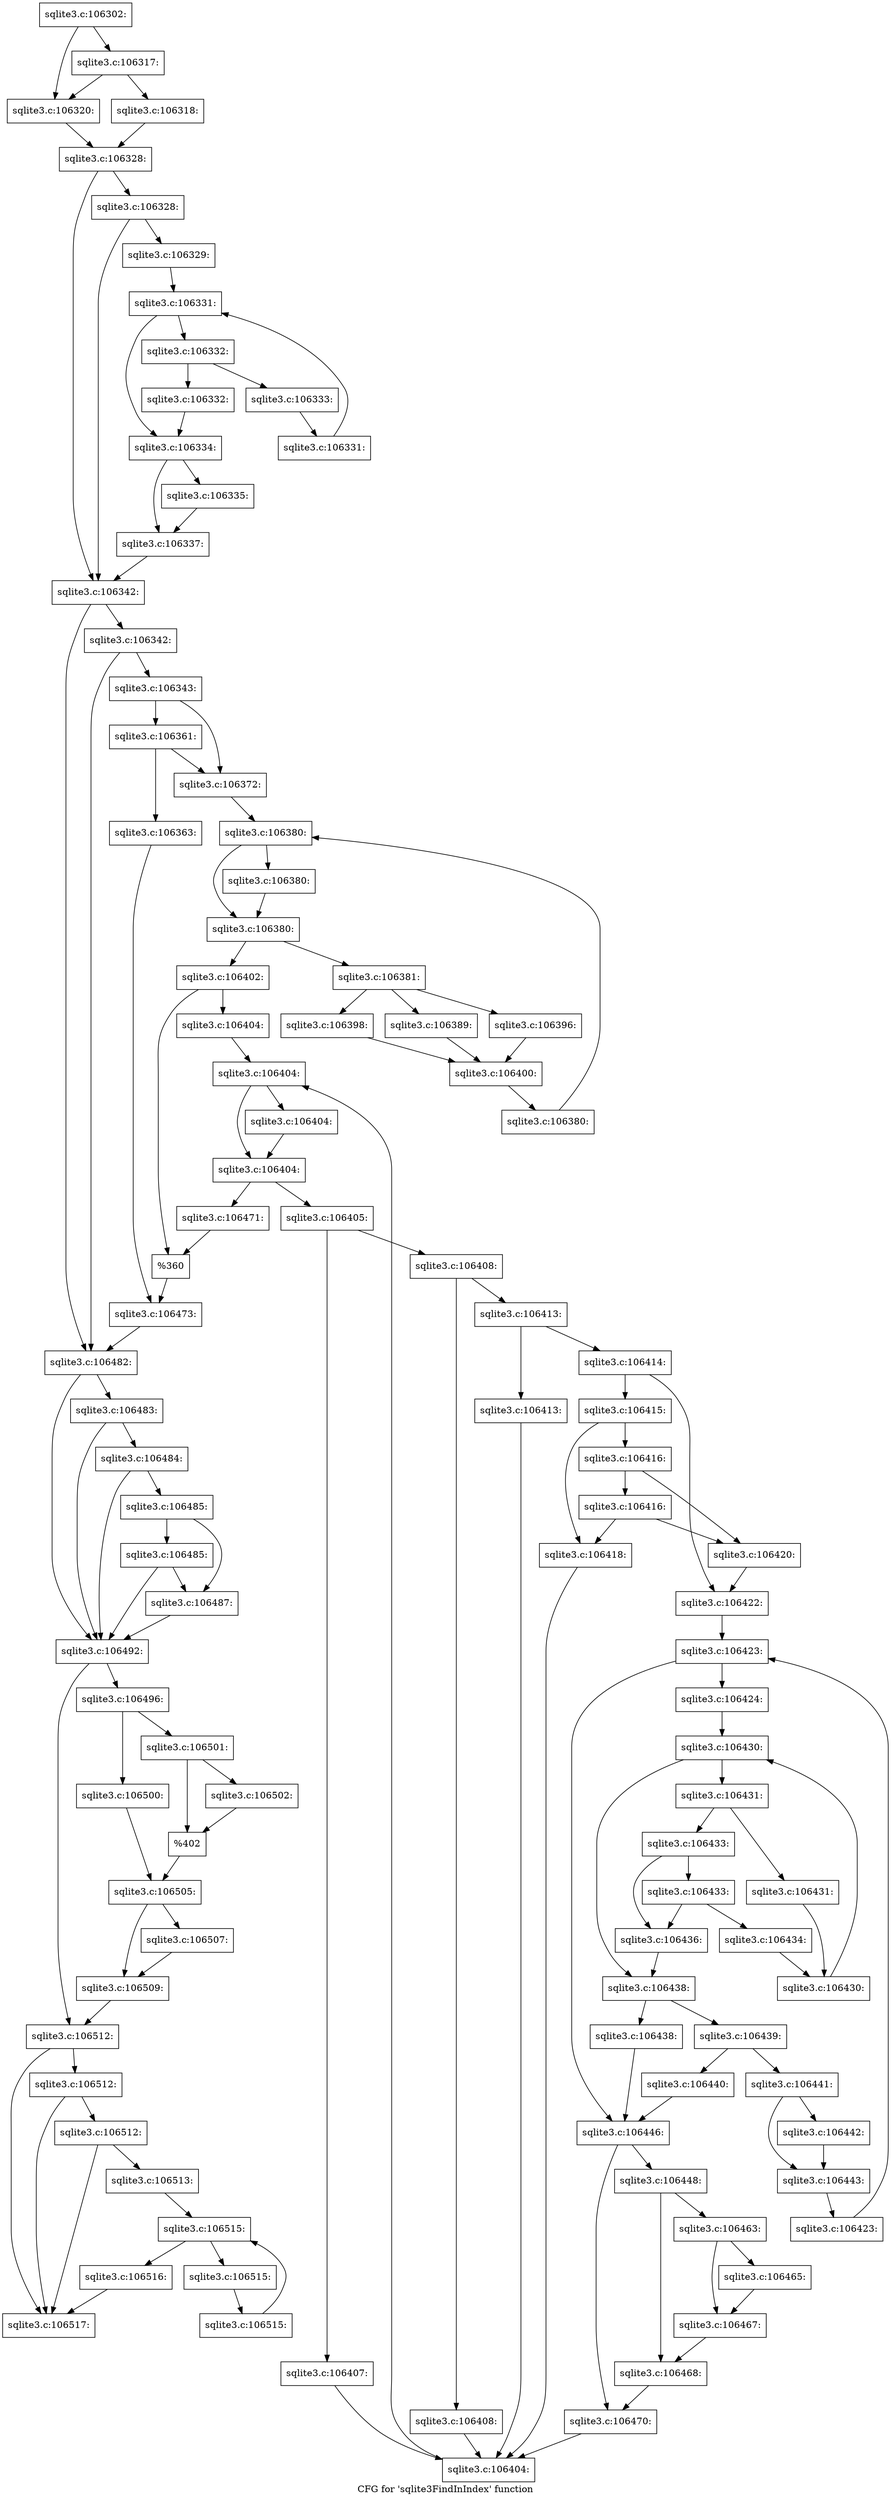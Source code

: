 digraph "CFG for 'sqlite3FindInIndex' function" {
	label="CFG for 'sqlite3FindInIndex' function";

	Node0x55c0f7209a90 [shape=record,label="{sqlite3.c:106302:}"];
	Node0x55c0f7209a90 -> Node0x55c0f7095750;
	Node0x55c0f7209a90 -> Node0x55c0f7095700;
	Node0x55c0f7095750 [shape=record,label="{sqlite3.c:106317:}"];
	Node0x55c0f7095750 -> Node0x55c0f721da50;
	Node0x55c0f7095750 -> Node0x55c0f7095700;
	Node0x55c0f721da50 [shape=record,label="{sqlite3.c:106318:}"];
	Node0x55c0f721da50 -> Node0x55c0f70956b0;
	Node0x55c0f7095700 [shape=record,label="{sqlite3.c:106320:}"];
	Node0x55c0f7095700 -> Node0x55c0f70956b0;
	Node0x55c0f70956b0 [shape=record,label="{sqlite3.c:106328:}"];
	Node0x55c0f70956b0 -> Node0x55c0f7096990;
	Node0x55c0f70956b0 -> Node0x55c0f7096940;
	Node0x55c0f7096990 [shape=record,label="{sqlite3.c:106328:}"];
	Node0x55c0f7096990 -> Node0x55c0f70968f0;
	Node0x55c0f7096990 -> Node0x55c0f7096940;
	Node0x55c0f70968f0 [shape=record,label="{sqlite3.c:106329:}"];
	Node0x55c0f70968f0 -> Node0x55c0f7097c50;
	Node0x55c0f7097c50 [shape=record,label="{sqlite3.c:106331:}"];
	Node0x55c0f7097c50 -> Node0x55c0f7097e70;
	Node0x55c0f7097c50 -> Node0x55c0f7097aa0;
	Node0x55c0f7097e70 [shape=record,label="{sqlite3.c:106332:}"];
	Node0x55c0f7097e70 -> Node0x55c0f7098450;
	Node0x55c0f7097e70 -> Node0x55c0f70984a0;
	Node0x55c0f7098450 [shape=record,label="{sqlite3.c:106332:}"];
	Node0x55c0f7098450 -> Node0x55c0f7097aa0;
	Node0x55c0f70984a0 [shape=record,label="{sqlite3.c:106333:}"];
	Node0x55c0f70984a0 -> Node0x55c0f7097de0;
	Node0x55c0f7097de0 [shape=record,label="{sqlite3.c:106331:}"];
	Node0x55c0f7097de0 -> Node0x55c0f7097c50;
	Node0x55c0f7097aa0 [shape=record,label="{sqlite3.c:106334:}"];
	Node0x55c0f7097aa0 -> Node0x55c0f7099190;
	Node0x55c0f7097aa0 -> Node0x55c0f70991e0;
	Node0x55c0f7099190 [shape=record,label="{sqlite3.c:106335:}"];
	Node0x55c0f7099190 -> Node0x55c0f70991e0;
	Node0x55c0f70991e0 [shape=record,label="{sqlite3.c:106337:}"];
	Node0x55c0f70991e0 -> Node0x55c0f7096940;
	Node0x55c0f7096940 [shape=record,label="{sqlite3.c:106342:}"];
	Node0x55c0f7096940 -> Node0x55c0f7099aa0;
	Node0x55c0f7096940 -> Node0x55c0f7099a50;
	Node0x55c0f7099aa0 [shape=record,label="{sqlite3.c:106342:}"];
	Node0x55c0f7099aa0 -> Node0x55c0f7099a00;
	Node0x55c0f7099aa0 -> Node0x55c0f7099a50;
	Node0x55c0f7099a00 [shape=record,label="{sqlite3.c:106343:}"];
	Node0x55c0f7099a00 -> Node0x55c0f709d300;
	Node0x55c0f7099a00 -> Node0x55c0f709d2b0;
	Node0x55c0f709d300 [shape=record,label="{sqlite3.c:106361:}"];
	Node0x55c0f709d300 -> Node0x55c0f60cac60;
	Node0x55c0f709d300 -> Node0x55c0f709d2b0;
	Node0x55c0f60cac60 [shape=record,label="{sqlite3.c:106363:}"];
	Node0x55c0f60cac60 -> Node0x55c0f709ccd0;
	Node0x55c0f709d2b0 [shape=record,label="{sqlite3.c:106372:}"];
	Node0x55c0f709d2b0 -> Node0x55c0f8c63b50;
	Node0x55c0f8c63b50 [shape=record,label="{sqlite3.c:106380:}"];
	Node0x55c0f8c63b50 -> Node0x55c0f8c63e40;
	Node0x55c0f8c63b50 -> Node0x55c0f8c63df0;
	Node0x55c0f8c63e40 [shape=record,label="{sqlite3.c:106380:}"];
	Node0x55c0f8c63e40 -> Node0x55c0f8c63df0;
	Node0x55c0f8c63df0 [shape=record,label="{sqlite3.c:106380:}"];
	Node0x55c0f8c63df0 -> Node0x55c0f8c63d70;
	Node0x55c0f8c63df0 -> Node0x55c0f8c639a0;
	Node0x55c0f8c63d70 [shape=record,label="{sqlite3.c:106381:}"];
	Node0x55c0f8c63d70 -> Node0x55c0f8c662f0;
	Node0x55c0f8c63d70 -> Node0x55c0f8c66400;
	Node0x55c0f8c63d70 -> Node0x55c0f8c664f0;
	Node0x55c0f8c66400 [shape=record,label="{sqlite3.c:106389:}"];
	Node0x55c0f8c66400 -> Node0x55c0f8c66190;
	Node0x55c0f8c664f0 [shape=record,label="{sqlite3.c:106396:}"];
	Node0x55c0f8c664f0 -> Node0x55c0f8c66190;
	Node0x55c0f8c662f0 [shape=record,label="{sqlite3.c:106398:}"];
	Node0x55c0f8c662f0 -> Node0x55c0f8c66190;
	Node0x55c0f8c66190 [shape=record,label="{sqlite3.c:106400:}"];
	Node0x55c0f8c66190 -> Node0x55c0f8c63ce0;
	Node0x55c0f8c63ce0 [shape=record,label="{sqlite3.c:106380:}"];
	Node0x55c0f8c63ce0 -> Node0x55c0f8c63b50;
	Node0x55c0f8c639a0 [shape=record,label="{sqlite3.c:106402:}"];
	Node0x55c0f8c639a0 -> Node0x55c0f8c66ea0;
	Node0x55c0f8c639a0 -> Node0x55c0f8c66ef0;
	Node0x55c0f8c66ea0 [shape=record,label="{sqlite3.c:106404:}"];
	Node0x55c0f8c66ea0 -> Node0x55c0f8c674d0;
	Node0x55c0f8c674d0 [shape=record,label="{sqlite3.c:106404:}"];
	Node0x55c0f8c674d0 -> Node0x55c0f8c677c0;
	Node0x55c0f8c674d0 -> Node0x55c0f8c67770;
	Node0x55c0f8c677c0 [shape=record,label="{sqlite3.c:106404:}"];
	Node0x55c0f8c677c0 -> Node0x55c0f8c67770;
	Node0x55c0f8c67770 [shape=record,label="{sqlite3.c:106404:}"];
	Node0x55c0f8c67770 -> Node0x55c0f8c676f0;
	Node0x55c0f8c67770 -> Node0x55c0f8c67150;
	Node0x55c0f8c676f0 [shape=record,label="{sqlite3.c:106405:}"];
	Node0x55c0f8c676f0 -> Node0x55c0f8c68470;
	Node0x55c0f8c676f0 -> Node0x55c0f8c684c0;
	Node0x55c0f8c68470 [shape=record,label="{sqlite3.c:106407:}"];
	Node0x55c0f8c68470 -> Node0x55c0f8c67660;
	Node0x55c0f8c684c0 [shape=record,label="{sqlite3.c:106408:}"];
	Node0x55c0f8c684c0 -> Node0x55c0f8c68b00;
	Node0x55c0f8c684c0 -> Node0x55c0f8c68b50;
	Node0x55c0f8c68b00 [shape=record,label="{sqlite3.c:106408:}"];
	Node0x55c0f8c68b00 -> Node0x55c0f8c67660;
	Node0x55c0f8c68b50 [shape=record,label="{sqlite3.c:106413:}"];
	Node0x55c0f8c68b50 -> Node0x55c0f8c690b0;
	Node0x55c0f8c68b50 -> Node0x55c0f8c69100;
	Node0x55c0f8c690b0 [shape=record,label="{sqlite3.c:106413:}"];
	Node0x55c0f8c690b0 -> Node0x55c0f8c67660;
	Node0x55c0f8c69100 [shape=record,label="{sqlite3.c:106414:}"];
	Node0x55c0f8c69100 -> Node0x55c0f8c69730;
	Node0x55c0f8c69100 -> Node0x55c0f8c69780;
	Node0x55c0f8c69730 [shape=record,label="{sqlite3.c:106415:}"];
	Node0x55c0f8c69730 -> Node0x55c0f8c69ac0;
	Node0x55c0f8c69730 -> Node0x55c0f8c69b60;
	Node0x55c0f8c69b60 [shape=record,label="{sqlite3.c:106416:}"];
	Node0x55c0f8c69b60 -> Node0x55c0f8c6a0d0;
	Node0x55c0f8c69b60 -> Node0x55c0f8c69b10;
	Node0x55c0f8c6a0d0 [shape=record,label="{sqlite3.c:106416:}"];
	Node0x55c0f8c6a0d0 -> Node0x55c0f8c69b10;
	Node0x55c0f8c6a0d0 -> Node0x55c0f8c69ac0;
	Node0x55c0f8c69ac0 [shape=record,label="{sqlite3.c:106418:}"];
	Node0x55c0f8c69ac0 -> Node0x55c0f8c67660;
	Node0x55c0f8c69b10 [shape=record,label="{sqlite3.c:106420:}"];
	Node0x55c0f8c69b10 -> Node0x55c0f8c69780;
	Node0x55c0f8c69780 [shape=record,label="{sqlite3.c:106422:}"];
	Node0x55c0f8c69780 -> Node0x55c0f8c6ae80;
	Node0x55c0f8c6ae80 [shape=record,label="{sqlite3.c:106423:}"];
	Node0x55c0f8c6ae80 -> Node0x55c0f8c6b0a0;
	Node0x55c0f8c6ae80 -> Node0x55c0f8c6acd0;
	Node0x55c0f8c6b0a0 [shape=record,label="{sqlite3.c:106424:}"];
	Node0x55c0f8c6b0a0 -> Node0x55c0f8c6ced0;
	Node0x55c0f8c6ced0 [shape=record,label="{sqlite3.c:106430:}"];
	Node0x55c0f8c6ced0 -> Node0x55c0f8c6d0f0;
	Node0x55c0f8c6ced0 -> Node0x55c0f8c6cd20;
	Node0x55c0f8c6d0f0 [shape=record,label="{sqlite3.c:106431:}"];
	Node0x55c0f8c6d0f0 -> Node0x55c0f8c6d570;
	Node0x55c0f8c6d0f0 -> Node0x55c0f8c6d5c0;
	Node0x55c0f8c6d570 [shape=record,label="{sqlite3.c:106431:}"];
	Node0x55c0f8c6d570 -> Node0x55c0f8c6d060;
	Node0x55c0f8c6d5c0 [shape=record,label="{sqlite3.c:106433:}"];
	Node0x55c0f8c6d5c0 -> Node0x55c0f8c6e050;
	Node0x55c0f8c6d5c0 -> Node0x55c0f8c6e000;
	Node0x55c0f8c6e050 [shape=record,label="{sqlite3.c:106433:}"];
	Node0x55c0f8c6e050 -> Node0x55c0f8c6dfb0;
	Node0x55c0f8c6e050 -> Node0x55c0f8c6e000;
	Node0x55c0f8c6dfb0 [shape=record,label="{sqlite3.c:106434:}"];
	Node0x55c0f8c6dfb0 -> Node0x55c0f8c6d060;
	Node0x55c0f8c6e000 [shape=record,label="{sqlite3.c:106436:}"];
	Node0x55c0f8c6e000 -> Node0x55c0f8c6cd20;
	Node0x55c0f8c6d060 [shape=record,label="{sqlite3.c:106430:}"];
	Node0x55c0f8c6d060 -> Node0x55c0f8c6ced0;
	Node0x55c0f8c6cd20 [shape=record,label="{sqlite3.c:106438:}"];
	Node0x55c0f8c6cd20 -> Node0x55c0f8c6f1d0;
	Node0x55c0f8c6cd20 -> Node0x55c0f8c6f220;
	Node0x55c0f8c6f1d0 [shape=record,label="{sqlite3.c:106438:}"];
	Node0x55c0f8c6f1d0 -> Node0x55c0f8c6acd0;
	Node0x55c0f8c6f220 [shape=record,label="{sqlite3.c:106439:}"];
	Node0x55c0f8c6f220 -> Node0x55c0f8c6f8b0;
	Node0x55c0f8c6f220 -> Node0x55c0f8c6f900;
	Node0x55c0f8c6f8b0 [shape=record,label="{sqlite3.c:106440:}"];
	Node0x55c0f8c6f8b0 -> Node0x55c0f8c6acd0;
	Node0x55c0f8c6f900 [shape=record,label="{sqlite3.c:106441:}"];
	Node0x55c0f8c6f900 -> Node0x55c0f8c70090;
	Node0x55c0f8c6f900 -> Node0x55c0f8c700e0;
	Node0x55c0f8c70090 [shape=record,label="{sqlite3.c:106442:}"];
	Node0x55c0f8c70090 -> Node0x55c0f8c700e0;
	Node0x55c0f8c700e0 [shape=record,label="{sqlite3.c:106443:}"];
	Node0x55c0f8c700e0 -> Node0x55c0f8c6b010;
	Node0x55c0f8c6b010 [shape=record,label="{sqlite3.c:106423:}"];
	Node0x55c0f8c6b010 -> Node0x55c0f8c6ae80;
	Node0x55c0f8c6acd0 [shape=record,label="{sqlite3.c:106446:}"];
	Node0x55c0f8c6acd0 -> Node0x55c0f8c70ba0;
	Node0x55c0f8c6acd0 -> Node0x55c0f8c70bf0;
	Node0x55c0f8c70ba0 [shape=record,label="{sqlite3.c:106448:}"];
	Node0x55c0f8c70ba0 -> Node0x55c0f8c71f00;
	Node0x55c0f8c70ba0 -> Node0x55c0f8c72b00;
	Node0x55c0f8c71f00 [shape=record,label="{sqlite3.c:106463:}"];
	Node0x55c0f8c71f00 -> Node0x55c0f8c73320;
	Node0x55c0f8c71f00 -> Node0x55c0f8c73370;
	Node0x55c0f8c73320 [shape=record,label="{sqlite3.c:106465:}"];
	Node0x55c0f8c73320 -> Node0x55c0f8c73370;
	Node0x55c0f8c73370 [shape=record,label="{sqlite3.c:106467:}"];
	Node0x55c0f8c73370 -> Node0x55c0f8c72b00;
	Node0x55c0f8c72b00 [shape=record,label="{sqlite3.c:106468:}"];
	Node0x55c0f8c72b00 -> Node0x55c0f8c70bf0;
	Node0x55c0f8c70bf0 [shape=record,label="{sqlite3.c:106470:}"];
	Node0x55c0f8c70bf0 -> Node0x55c0f8c67660;
	Node0x55c0f8c67660 [shape=record,label="{sqlite3.c:106404:}"];
	Node0x55c0f8c67660 -> Node0x55c0f8c674d0;
	Node0x55c0f8c67150 [shape=record,label="{sqlite3.c:106471:}"];
	Node0x55c0f8c67150 -> Node0x55c0f8c66ef0;
	Node0x55c0f8c66ef0 [shape=record,label="{%360}"];
	Node0x55c0f8c66ef0 -> Node0x55c0f709ccd0;
	Node0x55c0f709ccd0 [shape=record,label="{sqlite3.c:106473:}"];
	Node0x55c0f709ccd0 -> Node0x55c0f7099a50;
	Node0x55c0f7099a50 [shape=record,label="{sqlite3.c:106482:}"];
	Node0x55c0f7099a50 -> Node0x55c0f8c74a50;
	Node0x55c0f7099a50 -> Node0x55c0f8c74900;
	Node0x55c0f8c74a50 [shape=record,label="{sqlite3.c:106483:}"];
	Node0x55c0f8c74a50 -> Node0x55c0f8c749d0;
	Node0x55c0f8c74a50 -> Node0x55c0f8c74900;
	Node0x55c0f8c749d0 [shape=record,label="{sqlite3.c:106484:}"];
	Node0x55c0f8c749d0 -> Node0x55c0f8c74950;
	Node0x55c0f8c749d0 -> Node0x55c0f8c74900;
	Node0x55c0f8c74950 [shape=record,label="{sqlite3.c:106485:}"];
	Node0x55c0f8c74950 -> Node0x55c0f8c753f0;
	Node0x55c0f8c74950 -> Node0x55c0f5f0dca0;
	Node0x55c0f8c753f0 [shape=record,label="{sqlite3.c:106485:}"];
	Node0x55c0f8c753f0 -> Node0x55c0f5f0dca0;
	Node0x55c0f8c753f0 -> Node0x55c0f8c74900;
	Node0x55c0f5f0dca0 [shape=record,label="{sqlite3.c:106487:}"];
	Node0x55c0f5f0dca0 -> Node0x55c0f8c74900;
	Node0x55c0f8c74900 [shape=record,label="{sqlite3.c:106492:}"];
	Node0x55c0f8c74900 -> Node0x55c0f5f0dcf0;
	Node0x55c0f8c74900 -> Node0x55c0f8c75ac0;
	Node0x55c0f5f0dcf0 [shape=record,label="{sqlite3.c:106496:}"];
	Node0x55c0f5f0dcf0 -> Node0x55c0f8c77300;
	Node0x55c0f5f0dcf0 -> Node0x55c0f8c773a0;
	Node0x55c0f8c77300 [shape=record,label="{sqlite3.c:106500:}"];
	Node0x55c0f8c77300 -> Node0x55c0f8c77350;
	Node0x55c0f8c773a0 [shape=record,label="{sqlite3.c:106501:}"];
	Node0x55c0f8c773a0 -> Node0x55c0f8c77b20;
	Node0x55c0f8c773a0 -> Node0x55c0f8c77b70;
	Node0x55c0f8c77b20 [shape=record,label="{sqlite3.c:106502:}"];
	Node0x55c0f8c77b20 -> Node0x55c0f8c77b70;
	Node0x55c0f8c77b70 [shape=record,label="{%402}"];
	Node0x55c0f8c77b70 -> Node0x55c0f8c77350;
	Node0x55c0f8c77350 [shape=record,label="{sqlite3.c:106505:}"];
	Node0x55c0f8c77350 -> Node0x55c0f5f16470;
	Node0x55c0f8c77350 -> Node0x55c0f8c73e00;
	Node0x55c0f5f16470 [shape=record,label="{sqlite3.c:106507:}"];
	Node0x55c0f5f16470 -> Node0x55c0f8c73e00;
	Node0x55c0f8c73e00 [shape=record,label="{sqlite3.c:106509:}"];
	Node0x55c0f8c73e00 -> Node0x55c0f8c75ac0;
	Node0x55c0f8c75ac0 [shape=record,label="{sqlite3.c:106512:}"];
	Node0x55c0f8c75ac0 -> Node0x55c0f8c79700;
	Node0x55c0f8c75ac0 -> Node0x55c0f8c79630;
	Node0x55c0f8c79700 [shape=record,label="{sqlite3.c:106512:}"];
	Node0x55c0f8c79700 -> Node0x55c0f8c79680;
	Node0x55c0f8c79700 -> Node0x55c0f8c79630;
	Node0x55c0f8c79680 [shape=record,label="{sqlite3.c:106512:}"];
	Node0x55c0f8c79680 -> Node0x55c0f8c78c40;
	Node0x55c0f8c79680 -> Node0x55c0f8c79630;
	Node0x55c0f8c78c40 [shape=record,label="{sqlite3.c:106513:}"];
	Node0x55c0f8c78c40 -> Node0x55c0f8c7a8c0;
	Node0x55c0f8c7a8c0 [shape=record,label="{sqlite3.c:106515:}"];
	Node0x55c0f8c7a8c0 -> Node0x55c0f8c7aae0;
	Node0x55c0f8c7a8c0 -> Node0x55c0f8c7a710;
	Node0x55c0f8c7aae0 [shape=record,label="{sqlite3.c:106515:}"];
	Node0x55c0f8c7aae0 -> Node0x55c0f8c7aa50;
	Node0x55c0f8c7aa50 [shape=record,label="{sqlite3.c:106515:}"];
	Node0x55c0f8c7aa50 -> Node0x55c0f8c7a8c0;
	Node0x55c0f8c7a710 [shape=record,label="{sqlite3.c:106516:}"];
	Node0x55c0f8c7a710 -> Node0x55c0f8c79630;
	Node0x55c0f8c79630 [shape=record,label="{sqlite3.c:106517:}"];
}
